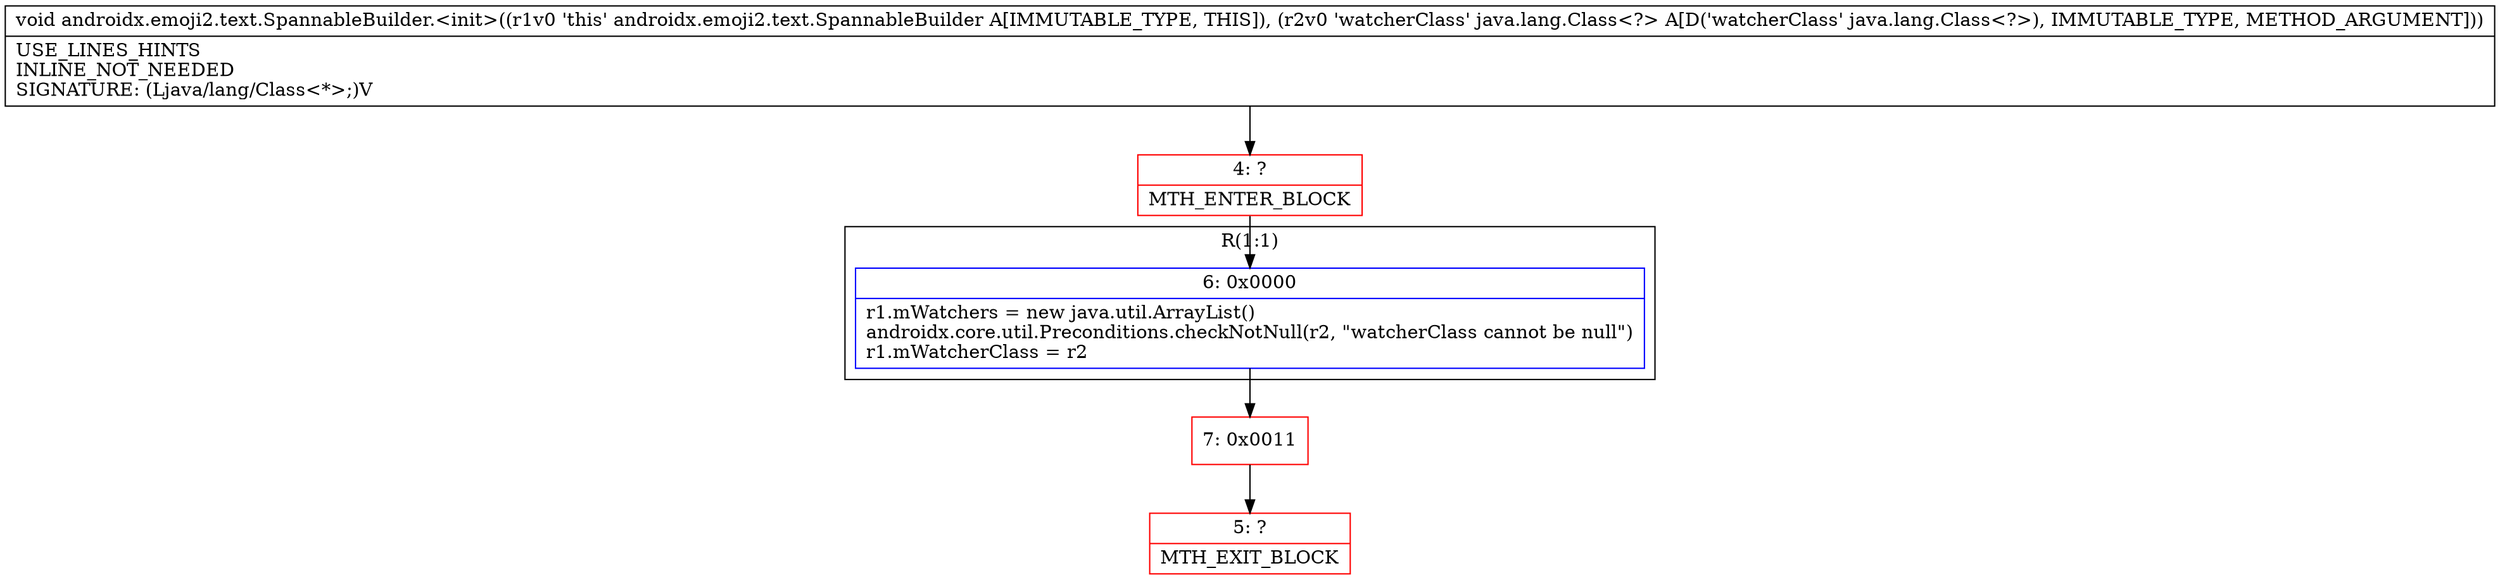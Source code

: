 digraph "CFG forandroidx.emoji2.text.SpannableBuilder.\<init\>(Ljava\/lang\/Class;)V" {
subgraph cluster_Region_1520099624 {
label = "R(1:1)";
node [shape=record,color=blue];
Node_6 [shape=record,label="{6\:\ 0x0000|r1.mWatchers = new java.util.ArrayList()\landroidx.core.util.Preconditions.checkNotNull(r2, \"watcherClass cannot be null\")\lr1.mWatcherClass = r2\l}"];
}
Node_4 [shape=record,color=red,label="{4\:\ ?|MTH_ENTER_BLOCK\l}"];
Node_7 [shape=record,color=red,label="{7\:\ 0x0011}"];
Node_5 [shape=record,color=red,label="{5\:\ ?|MTH_EXIT_BLOCK\l}"];
MethodNode[shape=record,label="{void androidx.emoji2.text.SpannableBuilder.\<init\>((r1v0 'this' androidx.emoji2.text.SpannableBuilder A[IMMUTABLE_TYPE, THIS]), (r2v0 'watcherClass' java.lang.Class\<?\> A[D('watcherClass' java.lang.Class\<?\>), IMMUTABLE_TYPE, METHOD_ARGUMENT]))  | USE_LINES_HINTS\lINLINE_NOT_NEEDED\lSIGNATURE: (Ljava\/lang\/Class\<*\>;)V\l}"];
MethodNode -> Node_4;Node_6 -> Node_7;
Node_4 -> Node_6;
Node_7 -> Node_5;
}

